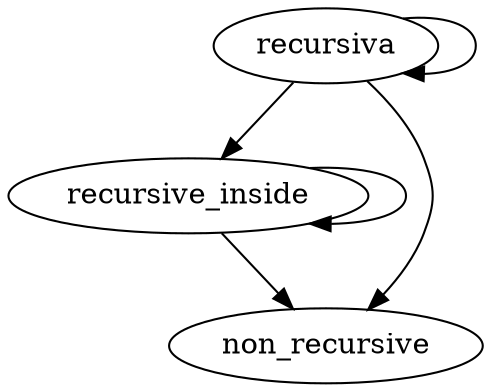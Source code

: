 digraph G {
    recursive_inside -> recursive_inside; 
    recursive_inside -> non_recursive; 
    recursiva -> recursive_inside; 
    recursiva -> recursiva; 
    recursiva -> non_recursive; 
}